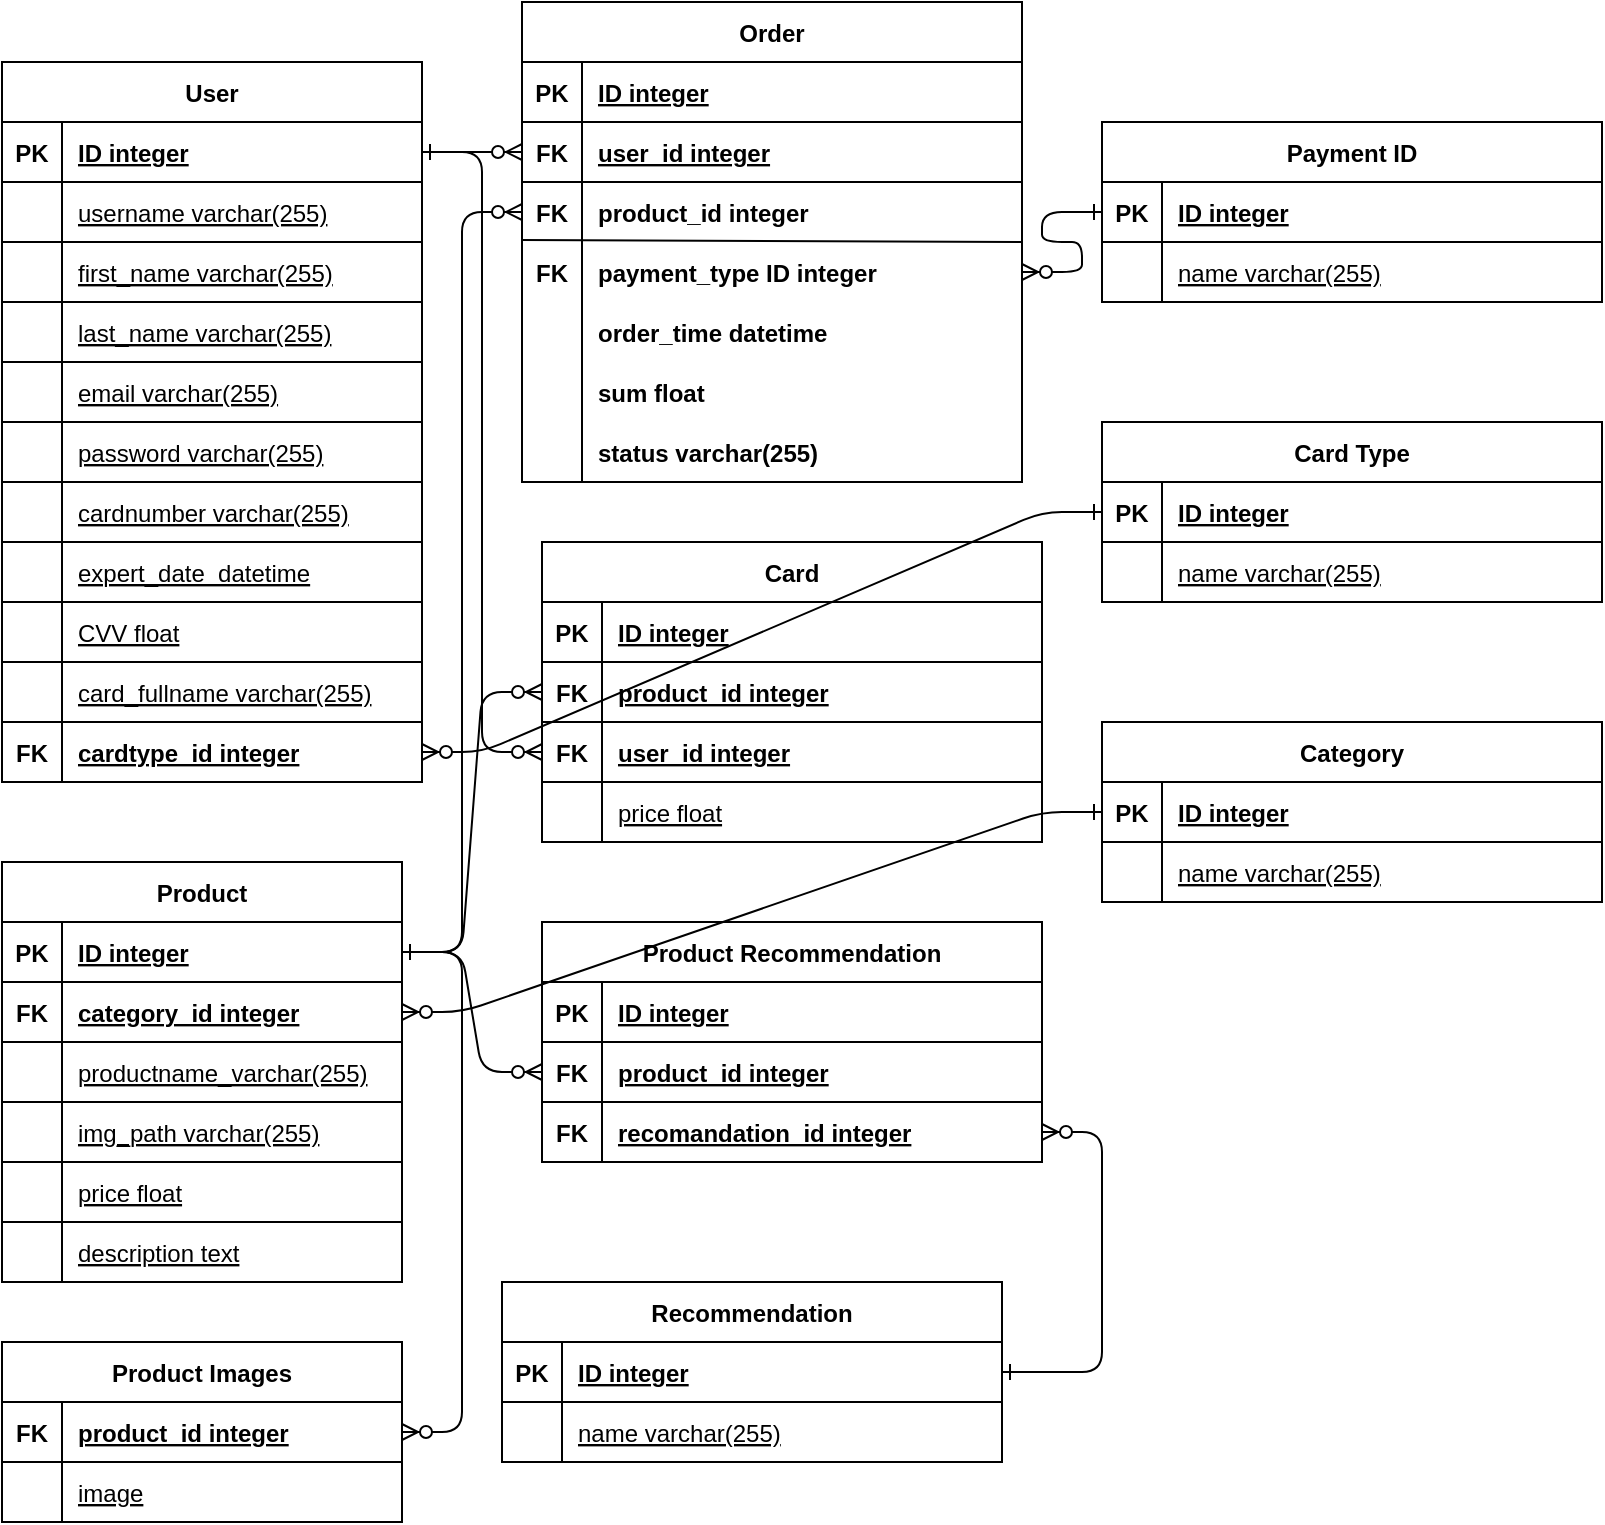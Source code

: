 <mxfile version="22.1.21" type="github">
  <diagram id="R2lEEEUBdFMjLlhIrx00" name="Page-1">
    <mxGraphModel dx="1389" dy="759" grid="1" gridSize="10" guides="1" tooltips="1" connect="1" arrows="1" fold="1" page="1" pageScale="1" pageWidth="850" pageHeight="1100" math="0" shadow="0" extFonts="Permanent Marker^https://fonts.googleapis.com/css?family=Permanent+Marker">
      <root>
        <mxCell id="0" />
        <mxCell id="1" parent="0" />
        <mxCell id="ZsHDd61-nI7Y0CANi1G_-2" value="Order" style="shape=table;startSize=30;container=1;collapsible=1;childLayout=tableLayout;fixedRows=1;rowLines=0;fontStyle=1;align=center;resizeLast=1;" vertex="1" parent="1">
          <mxGeometry x="300" y="50" width="250" height="240" as="geometry" />
        </mxCell>
        <mxCell id="ZsHDd61-nI7Y0CANi1G_-3" value="" style="shape=partialRectangle;collapsible=0;dropTarget=0;pointerEvents=0;fillColor=none;points=[[0,0.5],[1,0.5]];portConstraint=eastwest;top=0;left=0;right=0;bottom=1;" vertex="1" parent="ZsHDd61-nI7Y0CANi1G_-2">
          <mxGeometry y="30" width="250" height="30" as="geometry" />
        </mxCell>
        <mxCell id="ZsHDd61-nI7Y0CANi1G_-4" value="PK" style="shape=partialRectangle;overflow=hidden;connectable=0;fillColor=none;top=0;left=0;bottom=0;right=0;fontStyle=1;" vertex="1" parent="ZsHDd61-nI7Y0CANi1G_-3">
          <mxGeometry width="30" height="30" as="geometry">
            <mxRectangle width="30" height="30" as="alternateBounds" />
          </mxGeometry>
        </mxCell>
        <mxCell id="ZsHDd61-nI7Y0CANi1G_-5" value="ID integer" style="shape=partialRectangle;overflow=hidden;connectable=0;fillColor=none;top=0;left=0;bottom=0;right=0;align=left;spacingLeft=6;fontStyle=5;" vertex="1" parent="ZsHDd61-nI7Y0CANi1G_-3">
          <mxGeometry x="30" width="220" height="30" as="geometry">
            <mxRectangle width="220" height="30" as="alternateBounds" />
          </mxGeometry>
        </mxCell>
        <mxCell id="ZsHDd61-nI7Y0CANi1G_-6" value="" style="shape=partialRectangle;collapsible=0;dropTarget=0;pointerEvents=0;fillColor=none;points=[[0,0.5],[1,0.5]];portConstraint=eastwest;top=0;left=0;right=0;bottom=1;" vertex="1" parent="ZsHDd61-nI7Y0CANi1G_-2">
          <mxGeometry y="60" width="250" height="30" as="geometry" />
        </mxCell>
        <mxCell id="ZsHDd61-nI7Y0CANi1G_-7" value="FK" style="shape=partialRectangle;overflow=hidden;connectable=0;fillColor=none;top=0;left=0;bottom=0;right=0;fontStyle=1;" vertex="1" parent="ZsHDd61-nI7Y0CANi1G_-6">
          <mxGeometry width="30" height="30" as="geometry">
            <mxRectangle width="30" height="30" as="alternateBounds" />
          </mxGeometry>
        </mxCell>
        <mxCell id="ZsHDd61-nI7Y0CANi1G_-8" value="user_id integer" style="shape=partialRectangle;overflow=hidden;connectable=0;fillColor=none;top=0;left=0;bottom=0;right=0;align=left;spacingLeft=6;fontStyle=5;" vertex="1" parent="ZsHDd61-nI7Y0CANi1G_-6">
          <mxGeometry x="30" width="220" height="30" as="geometry">
            <mxRectangle width="220" height="30" as="alternateBounds" />
          </mxGeometry>
        </mxCell>
        <mxCell id="ZsHDd61-nI7Y0CANi1G_-9" value="" style="shape=partialRectangle;collapsible=0;dropTarget=0;pointerEvents=0;fillColor=none;points=[[0,0.5],[1,0.5]];portConstraint=eastwest;top=0;left=0;right=0;bottom=0;" vertex="1" parent="ZsHDd61-nI7Y0CANi1G_-2">
          <mxGeometry y="90" width="250" height="30" as="geometry" />
        </mxCell>
        <mxCell id="ZsHDd61-nI7Y0CANi1G_-10" value="FK" style="shape=partialRectangle;overflow=hidden;connectable=0;fillColor=none;top=0;left=0;bottom=0;right=0;fontStyle=1" vertex="1" parent="ZsHDd61-nI7Y0CANi1G_-9">
          <mxGeometry width="30" height="30" as="geometry">
            <mxRectangle width="30" height="30" as="alternateBounds" />
          </mxGeometry>
        </mxCell>
        <mxCell id="ZsHDd61-nI7Y0CANi1G_-11" value="product_id integer" style="shape=partialRectangle;overflow=hidden;connectable=0;fillColor=none;top=0;left=0;bottom=0;right=0;align=left;spacingLeft=6;fontStyle=1" vertex="1" parent="ZsHDd61-nI7Y0CANi1G_-9">
          <mxGeometry x="30" width="220" height="30" as="geometry">
            <mxRectangle width="220" height="30" as="alternateBounds" />
          </mxGeometry>
        </mxCell>
        <mxCell id="ZsHDd61-nI7Y0CANi1G_-234" value="" style="shape=partialRectangle;collapsible=0;dropTarget=0;pointerEvents=0;fillColor=none;points=[[0,0.5],[1,0.5]];portConstraint=eastwest;top=0;left=0;right=0;bottom=0;" vertex="1" parent="ZsHDd61-nI7Y0CANi1G_-2">
          <mxGeometry y="120" width="250" height="30" as="geometry" />
        </mxCell>
        <mxCell id="ZsHDd61-nI7Y0CANi1G_-235" value="FK" style="shape=partialRectangle;overflow=hidden;connectable=0;fillColor=none;top=0;left=0;bottom=0;right=0;fontStyle=1" vertex="1" parent="ZsHDd61-nI7Y0CANi1G_-234">
          <mxGeometry width="30" height="30" as="geometry">
            <mxRectangle width="30" height="30" as="alternateBounds" />
          </mxGeometry>
        </mxCell>
        <mxCell id="ZsHDd61-nI7Y0CANi1G_-236" value="payment_type ID integer" style="shape=partialRectangle;overflow=hidden;connectable=0;fillColor=none;top=0;left=0;bottom=0;right=0;align=left;spacingLeft=6;fontStyle=1" vertex="1" parent="ZsHDd61-nI7Y0CANi1G_-234">
          <mxGeometry x="30" width="220" height="30" as="geometry">
            <mxRectangle width="220" height="30" as="alternateBounds" />
          </mxGeometry>
        </mxCell>
        <mxCell id="ZsHDd61-nI7Y0CANi1G_-223" value="" style="shape=partialRectangle;collapsible=0;dropTarget=0;pointerEvents=0;fillColor=none;points=[[0,0.5],[1,0.5]];portConstraint=eastwest;top=0;left=0;right=0;bottom=0;" vertex="1" parent="ZsHDd61-nI7Y0CANi1G_-2">
          <mxGeometry y="150" width="250" height="30" as="geometry" />
        </mxCell>
        <mxCell id="ZsHDd61-nI7Y0CANi1G_-224" value="" style="shape=partialRectangle;overflow=hidden;connectable=0;fillColor=none;top=0;left=0;bottom=0;right=0;fontStyle=1" vertex="1" parent="ZsHDd61-nI7Y0CANi1G_-223">
          <mxGeometry width="30" height="30" as="geometry">
            <mxRectangle width="30" height="30" as="alternateBounds" />
          </mxGeometry>
        </mxCell>
        <mxCell id="ZsHDd61-nI7Y0CANi1G_-225" value="order_time datetime" style="shape=partialRectangle;overflow=hidden;connectable=0;fillColor=none;top=0;left=0;bottom=0;right=0;align=left;spacingLeft=6;fontStyle=1" vertex="1" parent="ZsHDd61-nI7Y0CANi1G_-223">
          <mxGeometry x="30" width="220" height="30" as="geometry">
            <mxRectangle width="220" height="30" as="alternateBounds" />
          </mxGeometry>
        </mxCell>
        <mxCell id="ZsHDd61-nI7Y0CANi1G_-231" value="" style="shape=partialRectangle;collapsible=0;dropTarget=0;pointerEvents=0;fillColor=none;points=[[0,0.5],[1,0.5]];portConstraint=eastwest;top=0;left=0;right=0;bottom=0;" vertex="1" parent="ZsHDd61-nI7Y0CANi1G_-2">
          <mxGeometry y="180" width="250" height="30" as="geometry" />
        </mxCell>
        <mxCell id="ZsHDd61-nI7Y0CANi1G_-232" value="" style="shape=partialRectangle;overflow=hidden;connectable=0;fillColor=none;top=0;left=0;bottom=0;right=0;fontStyle=1" vertex="1" parent="ZsHDd61-nI7Y0CANi1G_-231">
          <mxGeometry width="30" height="30" as="geometry">
            <mxRectangle width="30" height="30" as="alternateBounds" />
          </mxGeometry>
        </mxCell>
        <mxCell id="ZsHDd61-nI7Y0CANi1G_-233" value="sum float" style="shape=partialRectangle;overflow=hidden;connectable=0;fillColor=none;top=0;left=0;bottom=0;right=0;align=left;spacingLeft=6;fontStyle=1" vertex="1" parent="ZsHDd61-nI7Y0CANi1G_-231">
          <mxGeometry x="30" width="220" height="30" as="geometry">
            <mxRectangle width="220" height="30" as="alternateBounds" />
          </mxGeometry>
        </mxCell>
        <mxCell id="ZsHDd61-nI7Y0CANi1G_-239" value="" style="shape=partialRectangle;collapsible=0;dropTarget=0;pointerEvents=0;fillColor=none;points=[[0,0.5],[1,0.5]];portConstraint=eastwest;top=0;left=0;right=0;bottom=0;" vertex="1" parent="ZsHDd61-nI7Y0CANi1G_-2">
          <mxGeometry y="210" width="250" height="30" as="geometry" />
        </mxCell>
        <mxCell id="ZsHDd61-nI7Y0CANi1G_-240" value="" style="shape=partialRectangle;overflow=hidden;connectable=0;fillColor=none;top=0;left=0;bottom=0;right=0;fontStyle=1" vertex="1" parent="ZsHDd61-nI7Y0CANi1G_-239">
          <mxGeometry width="30" height="30" as="geometry">
            <mxRectangle width="30" height="30" as="alternateBounds" />
          </mxGeometry>
        </mxCell>
        <mxCell id="ZsHDd61-nI7Y0CANi1G_-241" value="status varchar(255)" style="shape=partialRectangle;overflow=hidden;connectable=0;fillColor=none;top=0;left=0;bottom=0;right=0;align=left;spacingLeft=6;fontStyle=1" vertex="1" parent="ZsHDd61-nI7Y0CANi1G_-239">
          <mxGeometry x="30" width="220" height="30" as="geometry">
            <mxRectangle width="220" height="30" as="alternateBounds" />
          </mxGeometry>
        </mxCell>
        <mxCell id="ZsHDd61-nI7Y0CANi1G_-15" value="" style="endArrow=none;html=1;rounded=0;entryX=1;entryY=0;entryDx=0;entryDy=0;entryPerimeter=0;exitX=0;exitY=-0.034;exitDx=0;exitDy=0;exitPerimeter=0;" edge="1" parent="ZsHDd61-nI7Y0CANi1G_-2">
          <mxGeometry width="50" height="50" relative="1" as="geometry">
            <mxPoint y="118.98" as="sourcePoint" />
            <mxPoint x="250" y="120" as="targetPoint" />
          </mxGeometry>
        </mxCell>
        <mxCell id="ZsHDd61-nI7Y0CANi1G_-23" value="Product" style="shape=table;startSize=30;container=1;collapsible=1;childLayout=tableLayout;fixedRows=1;rowLines=0;fontStyle=1;align=center;resizeLast=1;" vertex="1" parent="1">
          <mxGeometry x="40" y="480" width="200" height="210" as="geometry">
            <mxRectangle x="170" y="384" width="80" height="30" as="alternateBounds" />
          </mxGeometry>
        </mxCell>
        <mxCell id="ZsHDd61-nI7Y0CANi1G_-24" value="" style="shape=partialRectangle;collapsible=0;dropTarget=0;pointerEvents=0;fillColor=none;points=[[0,0.5],[1,0.5]];portConstraint=eastwest;top=0;left=0;right=0;bottom=1;" vertex="1" parent="ZsHDd61-nI7Y0CANi1G_-23">
          <mxGeometry y="30" width="200" height="30" as="geometry" />
        </mxCell>
        <mxCell id="ZsHDd61-nI7Y0CANi1G_-25" value="PK" style="shape=partialRectangle;overflow=hidden;connectable=0;fillColor=none;top=0;left=0;bottom=0;right=0;fontStyle=1;" vertex="1" parent="ZsHDd61-nI7Y0CANi1G_-24">
          <mxGeometry width="30" height="30" as="geometry">
            <mxRectangle width="30" height="30" as="alternateBounds" />
          </mxGeometry>
        </mxCell>
        <mxCell id="ZsHDd61-nI7Y0CANi1G_-26" value="ID integer" style="shape=partialRectangle;overflow=hidden;connectable=0;fillColor=none;top=0;left=0;bottom=0;right=0;align=left;spacingLeft=6;fontStyle=5;" vertex="1" parent="ZsHDd61-nI7Y0CANi1G_-24">
          <mxGeometry x="30" width="170" height="30" as="geometry">
            <mxRectangle width="170" height="30" as="alternateBounds" />
          </mxGeometry>
        </mxCell>
        <mxCell id="ZsHDd61-nI7Y0CANi1G_-93" value="" style="shape=partialRectangle;collapsible=0;dropTarget=0;pointerEvents=0;fillColor=none;points=[[0,0.5],[1,0.5]];portConstraint=eastwest;top=0;left=0;right=0;bottom=1;" vertex="1" parent="ZsHDd61-nI7Y0CANi1G_-23">
          <mxGeometry y="60" width="200" height="30" as="geometry" />
        </mxCell>
        <mxCell id="ZsHDd61-nI7Y0CANi1G_-94" value="FK" style="shape=partialRectangle;overflow=hidden;connectable=0;fillColor=none;top=0;left=0;bottom=0;right=0;fontStyle=1;" vertex="1" parent="ZsHDd61-nI7Y0CANi1G_-93">
          <mxGeometry width="30" height="30" as="geometry">
            <mxRectangle width="30" height="30" as="alternateBounds" />
          </mxGeometry>
        </mxCell>
        <mxCell id="ZsHDd61-nI7Y0CANi1G_-95" value="category_id integer" style="shape=partialRectangle;overflow=hidden;connectable=0;fillColor=none;top=0;left=0;bottom=0;right=0;align=left;spacingLeft=6;fontStyle=5;" vertex="1" parent="ZsHDd61-nI7Y0CANi1G_-93">
          <mxGeometry x="30" width="170" height="30" as="geometry">
            <mxRectangle width="170" height="30" as="alternateBounds" />
          </mxGeometry>
        </mxCell>
        <mxCell id="ZsHDd61-nI7Y0CANi1G_-27" value="" style="shape=partialRectangle;collapsible=0;dropTarget=0;pointerEvents=0;fillColor=none;points=[[0,0.5],[1,0.5]];portConstraint=eastwest;top=0;left=0;right=0;bottom=1;" vertex="1" parent="ZsHDd61-nI7Y0CANi1G_-23">
          <mxGeometry y="90" width="200" height="30" as="geometry" />
        </mxCell>
        <mxCell id="ZsHDd61-nI7Y0CANi1G_-28" value="" style="shape=partialRectangle;overflow=hidden;connectable=0;fillColor=none;top=0;left=0;bottom=0;right=0;fontStyle=1;" vertex="1" parent="ZsHDd61-nI7Y0CANi1G_-27">
          <mxGeometry width="30" height="30" as="geometry">
            <mxRectangle width="30" height="30" as="alternateBounds" />
          </mxGeometry>
        </mxCell>
        <mxCell id="ZsHDd61-nI7Y0CANi1G_-29" value="productname_varchar(255)" style="shape=partialRectangle;overflow=hidden;connectable=0;fillColor=none;top=0;left=0;bottom=0;right=0;align=left;spacingLeft=6;fontStyle=4;" vertex="1" parent="ZsHDd61-nI7Y0CANi1G_-27">
          <mxGeometry x="30" width="170" height="30" as="geometry">
            <mxRectangle width="170" height="30" as="alternateBounds" />
          </mxGeometry>
        </mxCell>
        <mxCell id="ZsHDd61-nI7Y0CANi1G_-30" value="" style="shape=partialRectangle;collapsible=0;dropTarget=0;pointerEvents=0;fillColor=none;points=[[0,0.5],[1,0.5]];portConstraint=eastwest;top=0;left=0;right=0;bottom=1;" vertex="1" parent="ZsHDd61-nI7Y0CANi1G_-23">
          <mxGeometry y="120" width="200" height="30" as="geometry" />
        </mxCell>
        <mxCell id="ZsHDd61-nI7Y0CANi1G_-31" value="" style="shape=partialRectangle;overflow=hidden;connectable=0;fillColor=none;top=0;left=0;bottom=0;right=0;fontStyle=1;" vertex="1" parent="ZsHDd61-nI7Y0CANi1G_-30">
          <mxGeometry width="30" height="30" as="geometry">
            <mxRectangle width="30" height="30" as="alternateBounds" />
          </mxGeometry>
        </mxCell>
        <mxCell id="ZsHDd61-nI7Y0CANi1G_-32" value="img_path varchar(255)" style="shape=partialRectangle;overflow=hidden;connectable=0;fillColor=none;top=0;left=0;bottom=0;right=0;align=left;spacingLeft=6;fontStyle=4;" vertex="1" parent="ZsHDd61-nI7Y0CANi1G_-30">
          <mxGeometry x="30" width="170" height="30" as="geometry">
            <mxRectangle width="170" height="30" as="alternateBounds" />
          </mxGeometry>
        </mxCell>
        <mxCell id="ZsHDd61-nI7Y0CANi1G_-33" value="" style="shape=partialRectangle;collapsible=0;dropTarget=0;pointerEvents=0;fillColor=none;points=[[0,0.5],[1,0.5]];portConstraint=eastwest;top=0;left=0;right=0;bottom=1;" vertex="1" parent="ZsHDd61-nI7Y0CANi1G_-23">
          <mxGeometry y="150" width="200" height="30" as="geometry" />
        </mxCell>
        <mxCell id="ZsHDd61-nI7Y0CANi1G_-34" value="" style="shape=partialRectangle;overflow=hidden;connectable=0;fillColor=none;top=0;left=0;bottom=0;right=0;fontStyle=1;" vertex="1" parent="ZsHDd61-nI7Y0CANi1G_-33">
          <mxGeometry width="30" height="30" as="geometry">
            <mxRectangle width="30" height="30" as="alternateBounds" />
          </mxGeometry>
        </mxCell>
        <mxCell id="ZsHDd61-nI7Y0CANi1G_-35" value="price float" style="shape=partialRectangle;overflow=hidden;connectable=0;fillColor=none;top=0;left=0;bottom=0;right=0;align=left;spacingLeft=6;fontStyle=4;" vertex="1" parent="ZsHDd61-nI7Y0CANi1G_-33">
          <mxGeometry x="30" width="170" height="30" as="geometry">
            <mxRectangle width="170" height="30" as="alternateBounds" />
          </mxGeometry>
        </mxCell>
        <mxCell id="ZsHDd61-nI7Y0CANi1G_-36" value="" style="shape=partialRectangle;collapsible=0;dropTarget=0;pointerEvents=0;fillColor=none;points=[[0,0.5],[1,0.5]];portConstraint=eastwest;top=0;left=0;right=0;bottom=1;" vertex="1" parent="ZsHDd61-nI7Y0CANi1G_-23">
          <mxGeometry y="180" width="200" height="30" as="geometry" />
        </mxCell>
        <mxCell id="ZsHDd61-nI7Y0CANi1G_-37" value="" style="shape=partialRectangle;overflow=hidden;connectable=0;fillColor=none;top=0;left=0;bottom=0;right=0;fontStyle=1;" vertex="1" parent="ZsHDd61-nI7Y0CANi1G_-36">
          <mxGeometry width="30" height="30" as="geometry">
            <mxRectangle width="30" height="30" as="alternateBounds" />
          </mxGeometry>
        </mxCell>
        <mxCell id="ZsHDd61-nI7Y0CANi1G_-38" value="description text" style="shape=partialRectangle;overflow=hidden;connectable=0;fillColor=none;top=0;left=0;bottom=0;right=0;align=left;spacingLeft=6;fontStyle=4;" vertex="1" parent="ZsHDd61-nI7Y0CANi1G_-36">
          <mxGeometry x="30" width="170" height="30" as="geometry">
            <mxRectangle width="170" height="30" as="alternateBounds" />
          </mxGeometry>
        </mxCell>
        <mxCell id="ZsHDd61-nI7Y0CANi1G_-39" value="User" style="shape=table;startSize=30;container=1;collapsible=1;childLayout=tableLayout;fixedRows=1;rowLines=0;fontStyle=1;align=center;resizeLast=1;" vertex="1" parent="1">
          <mxGeometry x="40" y="80" width="210" height="360" as="geometry">
            <mxRectangle x="80" y="130" width="110" height="30" as="alternateBounds" />
          </mxGeometry>
        </mxCell>
        <mxCell id="ZsHDd61-nI7Y0CANi1G_-40" value="" style="shape=partialRectangle;collapsible=0;dropTarget=0;pointerEvents=0;fillColor=none;points=[[0,0.5],[1,0.5]];portConstraint=eastwest;top=0;left=0;right=0;bottom=1;" vertex="1" parent="ZsHDd61-nI7Y0CANi1G_-39">
          <mxGeometry y="30" width="210" height="30" as="geometry" />
        </mxCell>
        <mxCell id="ZsHDd61-nI7Y0CANi1G_-41" value="PK" style="shape=partialRectangle;overflow=hidden;connectable=0;fillColor=none;top=0;left=0;bottom=0;right=0;fontStyle=1;" vertex="1" parent="ZsHDd61-nI7Y0CANi1G_-40">
          <mxGeometry width="30" height="30" as="geometry">
            <mxRectangle width="30" height="30" as="alternateBounds" />
          </mxGeometry>
        </mxCell>
        <mxCell id="ZsHDd61-nI7Y0CANi1G_-42" value="ID integer" style="shape=partialRectangle;overflow=hidden;connectable=0;fillColor=none;top=0;left=0;bottom=0;right=0;align=left;spacingLeft=6;fontStyle=5;" vertex="1" parent="ZsHDd61-nI7Y0CANi1G_-40">
          <mxGeometry x="30" width="180" height="30" as="geometry">
            <mxRectangle width="180" height="30" as="alternateBounds" />
          </mxGeometry>
        </mxCell>
        <mxCell id="ZsHDd61-nI7Y0CANi1G_-43" value="" style="shape=partialRectangle;collapsible=0;dropTarget=0;pointerEvents=0;fillColor=none;points=[[0,0.5],[1,0.5]];portConstraint=eastwest;top=0;left=0;right=0;bottom=1;" vertex="1" parent="ZsHDd61-nI7Y0CANi1G_-39">
          <mxGeometry y="60" width="210" height="30" as="geometry" />
        </mxCell>
        <mxCell id="ZsHDd61-nI7Y0CANi1G_-44" value="" style="shape=partialRectangle;overflow=hidden;connectable=0;fillColor=none;top=0;left=0;bottom=0;right=0;fontStyle=1;" vertex="1" parent="ZsHDd61-nI7Y0CANi1G_-43">
          <mxGeometry width="30" height="30" as="geometry">
            <mxRectangle width="30" height="30" as="alternateBounds" />
          </mxGeometry>
        </mxCell>
        <mxCell id="ZsHDd61-nI7Y0CANi1G_-45" value="username varchar(255)" style="shape=partialRectangle;overflow=hidden;connectable=0;fillColor=none;top=0;left=0;bottom=0;right=0;align=left;spacingLeft=6;fontStyle=4;" vertex="1" parent="ZsHDd61-nI7Y0CANi1G_-43">
          <mxGeometry x="30" width="180" height="30" as="geometry">
            <mxRectangle width="180" height="30" as="alternateBounds" />
          </mxGeometry>
        </mxCell>
        <mxCell id="ZsHDd61-nI7Y0CANi1G_-46" value="" style="shape=partialRectangle;collapsible=0;dropTarget=0;pointerEvents=0;fillColor=none;points=[[0,0.5],[1,0.5]];portConstraint=eastwest;top=0;left=0;right=0;bottom=1;" vertex="1" parent="ZsHDd61-nI7Y0CANi1G_-39">
          <mxGeometry y="90" width="210" height="30" as="geometry" />
        </mxCell>
        <mxCell id="ZsHDd61-nI7Y0CANi1G_-47" value="" style="shape=partialRectangle;overflow=hidden;connectable=0;fillColor=none;top=0;left=0;bottom=0;right=0;fontStyle=1;" vertex="1" parent="ZsHDd61-nI7Y0CANi1G_-46">
          <mxGeometry width="30" height="30" as="geometry">
            <mxRectangle width="30" height="30" as="alternateBounds" />
          </mxGeometry>
        </mxCell>
        <mxCell id="ZsHDd61-nI7Y0CANi1G_-48" value="first_name varchar(255)" style="shape=partialRectangle;overflow=hidden;connectable=0;fillColor=none;top=0;left=0;bottom=0;right=0;align=left;spacingLeft=6;fontStyle=4;" vertex="1" parent="ZsHDd61-nI7Y0CANi1G_-46">
          <mxGeometry x="30" width="180" height="30" as="geometry">
            <mxRectangle width="180" height="30" as="alternateBounds" />
          </mxGeometry>
        </mxCell>
        <mxCell id="ZsHDd61-nI7Y0CANi1G_-49" value="" style="shape=partialRectangle;collapsible=0;dropTarget=0;pointerEvents=0;fillColor=none;points=[[0,0.5],[1,0.5]];portConstraint=eastwest;top=0;left=0;right=0;bottom=1;" vertex="1" parent="ZsHDd61-nI7Y0CANi1G_-39">
          <mxGeometry y="120" width="210" height="30" as="geometry" />
        </mxCell>
        <mxCell id="ZsHDd61-nI7Y0CANi1G_-50" value="" style="shape=partialRectangle;overflow=hidden;connectable=0;fillColor=none;top=0;left=0;bottom=0;right=0;fontStyle=1;" vertex="1" parent="ZsHDd61-nI7Y0CANi1G_-49">
          <mxGeometry width="30" height="30" as="geometry">
            <mxRectangle width="30" height="30" as="alternateBounds" />
          </mxGeometry>
        </mxCell>
        <mxCell id="ZsHDd61-nI7Y0CANi1G_-51" value="last_name varchar(255)" style="shape=partialRectangle;overflow=hidden;connectable=0;fillColor=none;top=0;left=0;bottom=0;right=0;align=left;spacingLeft=6;fontStyle=4;" vertex="1" parent="ZsHDd61-nI7Y0CANi1G_-49">
          <mxGeometry x="30" width="180" height="30" as="geometry">
            <mxRectangle width="180" height="30" as="alternateBounds" />
          </mxGeometry>
        </mxCell>
        <mxCell id="ZsHDd61-nI7Y0CANi1G_-55" value="" style="shape=partialRectangle;collapsible=0;dropTarget=0;pointerEvents=0;fillColor=none;points=[[0,0.5],[1,0.5]];portConstraint=eastwest;top=0;left=0;right=0;bottom=1;" vertex="1" parent="ZsHDd61-nI7Y0CANi1G_-39">
          <mxGeometry y="150" width="210" height="30" as="geometry" />
        </mxCell>
        <mxCell id="ZsHDd61-nI7Y0CANi1G_-56" value="" style="shape=partialRectangle;overflow=hidden;connectable=0;fillColor=none;top=0;left=0;bottom=0;right=0;fontStyle=1;" vertex="1" parent="ZsHDd61-nI7Y0CANi1G_-55">
          <mxGeometry width="30" height="30" as="geometry">
            <mxRectangle width="30" height="30" as="alternateBounds" />
          </mxGeometry>
        </mxCell>
        <mxCell id="ZsHDd61-nI7Y0CANi1G_-57" value="email varchar(255)" style="shape=partialRectangle;overflow=hidden;connectable=0;fillColor=none;top=0;left=0;bottom=0;right=0;align=left;spacingLeft=6;fontStyle=4;" vertex="1" parent="ZsHDd61-nI7Y0CANi1G_-55">
          <mxGeometry x="30" width="180" height="30" as="geometry">
            <mxRectangle width="180" height="30" as="alternateBounds" />
          </mxGeometry>
        </mxCell>
        <mxCell id="ZsHDd61-nI7Y0CANi1G_-87" value="" style="shape=partialRectangle;collapsible=0;dropTarget=0;pointerEvents=0;fillColor=none;points=[[0,0.5],[1,0.5]];portConstraint=eastwest;top=0;left=0;right=0;bottom=1;" vertex="1" parent="ZsHDd61-nI7Y0CANi1G_-39">
          <mxGeometry y="180" width="210" height="30" as="geometry" />
        </mxCell>
        <mxCell id="ZsHDd61-nI7Y0CANi1G_-88" value="" style="shape=partialRectangle;overflow=hidden;connectable=0;fillColor=none;top=0;left=0;bottom=0;right=0;fontStyle=1;" vertex="1" parent="ZsHDd61-nI7Y0CANi1G_-87">
          <mxGeometry width="30" height="30" as="geometry">
            <mxRectangle width="30" height="30" as="alternateBounds" />
          </mxGeometry>
        </mxCell>
        <mxCell id="ZsHDd61-nI7Y0CANi1G_-89" value="password varchar(255)" style="shape=partialRectangle;overflow=hidden;connectable=0;fillColor=none;top=0;left=0;bottom=0;right=0;align=left;spacingLeft=6;fontStyle=4;" vertex="1" parent="ZsHDd61-nI7Y0CANi1G_-87">
          <mxGeometry x="30" width="180" height="30" as="geometry">
            <mxRectangle width="180" height="30" as="alternateBounds" />
          </mxGeometry>
        </mxCell>
        <mxCell id="ZsHDd61-nI7Y0CANi1G_-90" value="" style="shape=partialRectangle;collapsible=0;dropTarget=0;pointerEvents=0;fillColor=none;points=[[0,0.5],[1,0.5]];portConstraint=eastwest;top=0;left=0;right=0;bottom=1;" vertex="1" parent="ZsHDd61-nI7Y0CANi1G_-39">
          <mxGeometry y="210" width="210" height="30" as="geometry" />
        </mxCell>
        <mxCell id="ZsHDd61-nI7Y0CANi1G_-91" value="" style="shape=partialRectangle;overflow=hidden;connectable=0;fillColor=none;top=0;left=0;bottom=0;right=0;fontStyle=1;" vertex="1" parent="ZsHDd61-nI7Y0CANi1G_-90">
          <mxGeometry width="30" height="30" as="geometry">
            <mxRectangle width="30" height="30" as="alternateBounds" />
          </mxGeometry>
        </mxCell>
        <mxCell id="ZsHDd61-nI7Y0CANi1G_-92" value="cardnumber varchar(255)" style="shape=partialRectangle;overflow=hidden;connectable=0;fillColor=none;top=0;left=0;bottom=0;right=0;align=left;spacingLeft=6;fontStyle=4;" vertex="1" parent="ZsHDd61-nI7Y0CANi1G_-90">
          <mxGeometry x="30" width="180" height="30" as="geometry">
            <mxRectangle width="180" height="30" as="alternateBounds" />
          </mxGeometry>
        </mxCell>
        <mxCell id="ZsHDd61-nI7Y0CANi1G_-143" value="" style="shape=partialRectangle;collapsible=0;dropTarget=0;pointerEvents=0;fillColor=none;points=[[0,0.5],[1,0.5]];portConstraint=eastwest;top=0;left=0;right=0;bottom=1;" vertex="1" parent="ZsHDd61-nI7Y0CANi1G_-39">
          <mxGeometry y="240" width="210" height="30" as="geometry" />
        </mxCell>
        <mxCell id="ZsHDd61-nI7Y0CANi1G_-144" value="" style="shape=partialRectangle;overflow=hidden;connectable=0;fillColor=none;top=0;left=0;bottom=0;right=0;fontStyle=1;" vertex="1" parent="ZsHDd61-nI7Y0CANi1G_-143">
          <mxGeometry width="30" height="30" as="geometry">
            <mxRectangle width="30" height="30" as="alternateBounds" />
          </mxGeometry>
        </mxCell>
        <mxCell id="ZsHDd61-nI7Y0CANi1G_-145" value="expert_date  datetime" style="shape=partialRectangle;overflow=hidden;connectable=0;fillColor=none;top=0;left=0;bottom=0;right=0;align=left;spacingLeft=6;fontStyle=4;" vertex="1" parent="ZsHDd61-nI7Y0CANi1G_-143">
          <mxGeometry x="30" width="180" height="30" as="geometry">
            <mxRectangle width="180" height="30" as="alternateBounds" />
          </mxGeometry>
        </mxCell>
        <mxCell id="ZsHDd61-nI7Y0CANi1G_-146" value="" style="shape=partialRectangle;collapsible=0;dropTarget=0;pointerEvents=0;fillColor=none;points=[[0,0.5],[1,0.5]];portConstraint=eastwest;top=0;left=0;right=0;bottom=1;" vertex="1" parent="ZsHDd61-nI7Y0CANi1G_-39">
          <mxGeometry y="270" width="210" height="30" as="geometry" />
        </mxCell>
        <mxCell id="ZsHDd61-nI7Y0CANi1G_-147" value="" style="shape=partialRectangle;overflow=hidden;connectable=0;fillColor=none;top=0;left=0;bottom=0;right=0;fontStyle=1;" vertex="1" parent="ZsHDd61-nI7Y0CANi1G_-146">
          <mxGeometry width="30" height="30" as="geometry">
            <mxRectangle width="30" height="30" as="alternateBounds" />
          </mxGeometry>
        </mxCell>
        <mxCell id="ZsHDd61-nI7Y0CANi1G_-148" value="CVV float" style="shape=partialRectangle;overflow=hidden;connectable=0;fillColor=none;top=0;left=0;bottom=0;right=0;align=left;spacingLeft=6;fontStyle=4;" vertex="1" parent="ZsHDd61-nI7Y0CANi1G_-146">
          <mxGeometry x="30" width="180" height="30" as="geometry">
            <mxRectangle width="180" height="30" as="alternateBounds" />
          </mxGeometry>
        </mxCell>
        <mxCell id="ZsHDd61-nI7Y0CANi1G_-150" value="" style="shape=partialRectangle;collapsible=0;dropTarget=0;pointerEvents=0;fillColor=none;points=[[0,0.5],[1,0.5]];portConstraint=eastwest;top=0;left=0;right=0;bottom=1;" vertex="1" parent="ZsHDd61-nI7Y0CANi1G_-39">
          <mxGeometry y="300" width="210" height="30" as="geometry" />
        </mxCell>
        <mxCell id="ZsHDd61-nI7Y0CANi1G_-151" value="" style="shape=partialRectangle;overflow=hidden;connectable=0;fillColor=none;top=0;left=0;bottom=0;right=0;fontStyle=1;" vertex="1" parent="ZsHDd61-nI7Y0CANi1G_-150">
          <mxGeometry width="30" height="30" as="geometry">
            <mxRectangle width="30" height="30" as="alternateBounds" />
          </mxGeometry>
        </mxCell>
        <mxCell id="ZsHDd61-nI7Y0CANi1G_-152" value="card_fullname varchar(255)" style="shape=partialRectangle;overflow=hidden;connectable=0;fillColor=none;top=0;left=0;bottom=0;right=0;align=left;spacingLeft=6;fontStyle=4;" vertex="1" parent="ZsHDd61-nI7Y0CANi1G_-150">
          <mxGeometry x="30" width="180" height="30" as="geometry">
            <mxRectangle width="180" height="30" as="alternateBounds" />
          </mxGeometry>
        </mxCell>
        <mxCell id="ZsHDd61-nI7Y0CANi1G_-115" value="" style="shape=partialRectangle;collapsible=0;dropTarget=0;pointerEvents=0;fillColor=none;points=[[0,0.5],[1,0.5]];portConstraint=eastwest;top=0;left=0;right=0;bottom=1;" vertex="1" parent="ZsHDd61-nI7Y0CANi1G_-39">
          <mxGeometry y="330" width="210" height="30" as="geometry" />
        </mxCell>
        <mxCell id="ZsHDd61-nI7Y0CANi1G_-116" value="FK" style="shape=partialRectangle;overflow=hidden;connectable=0;fillColor=none;top=0;left=0;bottom=0;right=0;fontStyle=1;" vertex="1" parent="ZsHDd61-nI7Y0CANi1G_-115">
          <mxGeometry width="30" height="30" as="geometry">
            <mxRectangle width="30" height="30" as="alternateBounds" />
          </mxGeometry>
        </mxCell>
        <mxCell id="ZsHDd61-nI7Y0CANi1G_-117" value="cardtype_id integer" style="shape=partialRectangle;overflow=hidden;connectable=0;fillColor=none;top=0;left=0;bottom=0;right=0;align=left;spacingLeft=6;fontStyle=5;" vertex="1" parent="ZsHDd61-nI7Y0CANi1G_-115">
          <mxGeometry x="30" width="180" height="30" as="geometry">
            <mxRectangle width="180" height="30" as="alternateBounds" />
          </mxGeometry>
        </mxCell>
        <mxCell id="ZsHDd61-nI7Y0CANi1G_-82" value="" style="edgeStyle=entityRelationEdgeStyle;endArrow=ERzeroToMany;startArrow=ERone;endFill=1;startFill=0;" edge="1" parent="1" source="ZsHDd61-nI7Y0CANi1G_-40" target="ZsHDd61-nI7Y0CANi1G_-6">
          <mxGeometry width="100" height="100" relative="1" as="geometry">
            <mxPoint x="330" y="175" as="sourcePoint" />
            <mxPoint x="460" y="205" as="targetPoint" />
            <Array as="points">
              <mxPoint x="340" y="205" />
              <mxPoint x="420" y="350" />
              <mxPoint x="450" y="200" />
              <mxPoint x="460" y="170" />
              <mxPoint x="340" y="170" />
            </Array>
          </mxGeometry>
        </mxCell>
        <mxCell id="ZsHDd61-nI7Y0CANi1G_-96" value="Product Images" style="shape=table;startSize=30;container=1;collapsible=1;childLayout=tableLayout;fixedRows=1;rowLines=0;fontStyle=1;align=center;resizeLast=1;" vertex="1" parent="1">
          <mxGeometry x="40" y="720" width="200" height="90" as="geometry">
            <mxRectangle x="170" y="384" width="80" height="30" as="alternateBounds" />
          </mxGeometry>
        </mxCell>
        <mxCell id="ZsHDd61-nI7Y0CANi1G_-97" value="" style="shape=partialRectangle;collapsible=0;dropTarget=0;pointerEvents=0;fillColor=none;points=[[0,0.5],[1,0.5]];portConstraint=eastwest;top=0;left=0;right=0;bottom=1;" vertex="1" parent="ZsHDd61-nI7Y0CANi1G_-96">
          <mxGeometry y="30" width="200" height="30" as="geometry" />
        </mxCell>
        <mxCell id="ZsHDd61-nI7Y0CANi1G_-98" value="FK" style="shape=partialRectangle;overflow=hidden;connectable=0;fillColor=none;top=0;left=0;bottom=0;right=0;fontStyle=1;" vertex="1" parent="ZsHDd61-nI7Y0CANi1G_-97">
          <mxGeometry width="30" height="30" as="geometry">
            <mxRectangle width="30" height="30" as="alternateBounds" />
          </mxGeometry>
        </mxCell>
        <mxCell id="ZsHDd61-nI7Y0CANi1G_-99" value="product_id integer" style="shape=partialRectangle;overflow=hidden;connectable=0;fillColor=none;top=0;left=0;bottom=0;right=0;align=left;spacingLeft=6;fontStyle=5;" vertex="1" parent="ZsHDd61-nI7Y0CANi1G_-97">
          <mxGeometry x="30" width="170" height="30" as="geometry">
            <mxRectangle width="170" height="30" as="alternateBounds" />
          </mxGeometry>
        </mxCell>
        <mxCell id="ZsHDd61-nI7Y0CANi1G_-100" value="" style="shape=partialRectangle;collapsible=0;dropTarget=0;pointerEvents=0;fillColor=none;points=[[0,0.5],[1,0.5]];portConstraint=eastwest;top=0;left=0;right=0;bottom=1;" vertex="1" parent="ZsHDd61-nI7Y0CANi1G_-96">
          <mxGeometry y="60" width="200" height="30" as="geometry" />
        </mxCell>
        <mxCell id="ZsHDd61-nI7Y0CANi1G_-101" value="" style="shape=partialRectangle;overflow=hidden;connectable=0;fillColor=none;top=0;left=0;bottom=0;right=0;fontStyle=1;" vertex="1" parent="ZsHDd61-nI7Y0CANi1G_-100">
          <mxGeometry width="30" height="30" as="geometry">
            <mxRectangle width="30" height="30" as="alternateBounds" />
          </mxGeometry>
        </mxCell>
        <mxCell id="ZsHDd61-nI7Y0CANi1G_-102" value="image" style="shape=partialRectangle;overflow=hidden;connectable=0;fillColor=none;top=0;left=0;bottom=0;right=0;align=left;spacingLeft=6;fontStyle=4;" vertex="1" parent="ZsHDd61-nI7Y0CANi1G_-100">
          <mxGeometry x="30" width="170" height="30" as="geometry">
            <mxRectangle width="170" height="30" as="alternateBounds" />
          </mxGeometry>
        </mxCell>
        <mxCell id="ZsHDd61-nI7Y0CANi1G_-153" value="Payment ID" style="shape=table;startSize=30;container=1;collapsible=1;childLayout=tableLayout;fixedRows=1;rowLines=0;fontStyle=1;align=center;resizeLast=1;" vertex="1" parent="1">
          <mxGeometry x="590" y="110" width="250" height="90" as="geometry" />
        </mxCell>
        <mxCell id="ZsHDd61-nI7Y0CANi1G_-154" value="" style="shape=partialRectangle;collapsible=0;dropTarget=0;pointerEvents=0;fillColor=none;points=[[0,0.5],[1,0.5]];portConstraint=eastwest;top=0;left=0;right=0;bottom=1;" vertex="1" parent="ZsHDd61-nI7Y0CANi1G_-153">
          <mxGeometry y="30" width="250" height="30" as="geometry" />
        </mxCell>
        <mxCell id="ZsHDd61-nI7Y0CANi1G_-155" value="PK" style="shape=partialRectangle;overflow=hidden;connectable=0;fillColor=none;top=0;left=0;bottom=0;right=0;fontStyle=1;" vertex="1" parent="ZsHDd61-nI7Y0CANi1G_-154">
          <mxGeometry width="30" height="30" as="geometry">
            <mxRectangle width="30" height="30" as="alternateBounds" />
          </mxGeometry>
        </mxCell>
        <mxCell id="ZsHDd61-nI7Y0CANi1G_-156" value="ID integer" style="shape=partialRectangle;overflow=hidden;connectable=0;fillColor=none;top=0;left=0;bottom=0;right=0;align=left;spacingLeft=6;fontStyle=5;" vertex="1" parent="ZsHDd61-nI7Y0CANi1G_-154">
          <mxGeometry x="30" width="220" height="30" as="geometry">
            <mxRectangle width="220" height="30" as="alternateBounds" />
          </mxGeometry>
        </mxCell>
        <mxCell id="ZsHDd61-nI7Y0CANi1G_-157" value="" style="shape=partialRectangle;collapsible=0;dropTarget=0;pointerEvents=0;fillColor=none;points=[[0,0.5],[1,0.5]];portConstraint=eastwest;top=0;left=0;right=0;bottom=1;" vertex="1" parent="ZsHDd61-nI7Y0CANi1G_-153">
          <mxGeometry y="60" width="250" height="30" as="geometry" />
        </mxCell>
        <mxCell id="ZsHDd61-nI7Y0CANi1G_-158" value="" style="shape=partialRectangle;overflow=hidden;connectable=0;fillColor=none;top=0;left=0;bottom=0;right=0;fontStyle=1;" vertex="1" parent="ZsHDd61-nI7Y0CANi1G_-157">
          <mxGeometry width="30" height="30" as="geometry">
            <mxRectangle width="30" height="30" as="alternateBounds" />
          </mxGeometry>
        </mxCell>
        <mxCell id="ZsHDd61-nI7Y0CANi1G_-159" value="name varchar(255)" style="shape=partialRectangle;overflow=hidden;connectable=0;fillColor=none;top=0;left=0;bottom=0;right=0;align=left;spacingLeft=6;fontStyle=4;" vertex="1" parent="ZsHDd61-nI7Y0CANi1G_-157">
          <mxGeometry x="30" width="220" height="30" as="geometry">
            <mxRectangle width="220" height="30" as="alternateBounds" />
          </mxGeometry>
        </mxCell>
        <mxCell id="ZsHDd61-nI7Y0CANi1G_-164" value="Card" style="shape=table;startSize=30;container=1;collapsible=1;childLayout=tableLayout;fixedRows=1;rowLines=0;fontStyle=1;align=center;resizeLast=1;" vertex="1" parent="1">
          <mxGeometry x="310" y="320" width="250" height="150" as="geometry" />
        </mxCell>
        <mxCell id="ZsHDd61-nI7Y0CANi1G_-165" value="" style="shape=partialRectangle;collapsible=0;dropTarget=0;pointerEvents=0;fillColor=none;points=[[0,0.5],[1,0.5]];portConstraint=eastwest;top=0;left=0;right=0;bottom=1;" vertex="1" parent="ZsHDd61-nI7Y0CANi1G_-164">
          <mxGeometry y="30" width="250" height="30" as="geometry" />
        </mxCell>
        <mxCell id="ZsHDd61-nI7Y0CANi1G_-166" value="PK" style="shape=partialRectangle;overflow=hidden;connectable=0;fillColor=none;top=0;left=0;bottom=0;right=0;fontStyle=1;" vertex="1" parent="ZsHDd61-nI7Y0CANi1G_-165">
          <mxGeometry width="30" height="30" as="geometry">
            <mxRectangle width="30" height="30" as="alternateBounds" />
          </mxGeometry>
        </mxCell>
        <mxCell id="ZsHDd61-nI7Y0CANi1G_-167" value="ID integer" style="shape=partialRectangle;overflow=hidden;connectable=0;fillColor=none;top=0;left=0;bottom=0;right=0;align=left;spacingLeft=6;fontStyle=5;" vertex="1" parent="ZsHDd61-nI7Y0CANi1G_-165">
          <mxGeometry x="30" width="220" height="30" as="geometry">
            <mxRectangle width="220" height="30" as="alternateBounds" />
          </mxGeometry>
        </mxCell>
        <mxCell id="ZsHDd61-nI7Y0CANi1G_-168" value="" style="shape=partialRectangle;collapsible=0;dropTarget=0;pointerEvents=0;fillColor=none;points=[[0,0.5],[1,0.5]];portConstraint=eastwest;top=0;left=0;right=0;bottom=1;" vertex="1" parent="ZsHDd61-nI7Y0CANi1G_-164">
          <mxGeometry y="60" width="250" height="30" as="geometry" />
        </mxCell>
        <mxCell id="ZsHDd61-nI7Y0CANi1G_-169" value="FK" style="shape=partialRectangle;overflow=hidden;connectable=0;fillColor=none;top=0;left=0;bottom=0;right=0;fontStyle=1;" vertex="1" parent="ZsHDd61-nI7Y0CANi1G_-168">
          <mxGeometry width="30" height="30" as="geometry">
            <mxRectangle width="30" height="30" as="alternateBounds" />
          </mxGeometry>
        </mxCell>
        <mxCell id="ZsHDd61-nI7Y0CANi1G_-170" value="product_id integer" style="shape=partialRectangle;overflow=hidden;connectable=0;fillColor=none;top=0;left=0;bottom=0;right=0;align=left;spacingLeft=6;fontStyle=5;" vertex="1" parent="ZsHDd61-nI7Y0CANi1G_-168">
          <mxGeometry x="30" width="220" height="30" as="geometry">
            <mxRectangle width="220" height="30" as="alternateBounds" />
          </mxGeometry>
        </mxCell>
        <mxCell id="ZsHDd61-nI7Y0CANi1G_-175" value="" style="shape=partialRectangle;collapsible=0;dropTarget=0;pointerEvents=0;fillColor=none;points=[[0,0.5],[1,0.5]];portConstraint=eastwest;top=0;left=0;right=0;bottom=1;" vertex="1" parent="ZsHDd61-nI7Y0CANi1G_-164">
          <mxGeometry y="90" width="250" height="30" as="geometry" />
        </mxCell>
        <mxCell id="ZsHDd61-nI7Y0CANi1G_-176" value="FK" style="shape=partialRectangle;overflow=hidden;connectable=0;fillColor=none;top=0;left=0;bottom=0;right=0;fontStyle=1;" vertex="1" parent="ZsHDd61-nI7Y0CANi1G_-175">
          <mxGeometry width="30" height="30" as="geometry">
            <mxRectangle width="30" height="30" as="alternateBounds" />
          </mxGeometry>
        </mxCell>
        <mxCell id="ZsHDd61-nI7Y0CANi1G_-177" value="user_id integer" style="shape=partialRectangle;overflow=hidden;connectable=0;fillColor=none;top=0;left=0;bottom=0;right=0;align=left;spacingLeft=6;fontStyle=5;" vertex="1" parent="ZsHDd61-nI7Y0CANi1G_-175">
          <mxGeometry x="30" width="220" height="30" as="geometry">
            <mxRectangle width="220" height="30" as="alternateBounds" />
          </mxGeometry>
        </mxCell>
        <mxCell id="ZsHDd61-nI7Y0CANi1G_-178" value="" style="shape=partialRectangle;collapsible=0;dropTarget=0;pointerEvents=0;fillColor=none;points=[[0,0.5],[1,0.5]];portConstraint=eastwest;top=0;left=0;right=0;bottom=1;" vertex="1" parent="ZsHDd61-nI7Y0CANi1G_-164">
          <mxGeometry y="120" width="250" height="30" as="geometry" />
        </mxCell>
        <mxCell id="ZsHDd61-nI7Y0CANi1G_-179" value="" style="shape=partialRectangle;overflow=hidden;connectable=0;fillColor=none;top=0;left=0;bottom=0;right=0;fontStyle=1;" vertex="1" parent="ZsHDd61-nI7Y0CANi1G_-178">
          <mxGeometry width="30" height="30" as="geometry">
            <mxRectangle width="30" height="30" as="alternateBounds" />
          </mxGeometry>
        </mxCell>
        <mxCell id="ZsHDd61-nI7Y0CANi1G_-180" value="price float" style="shape=partialRectangle;overflow=hidden;connectable=0;fillColor=none;top=0;left=0;bottom=0;right=0;align=left;spacingLeft=6;fontStyle=4;" vertex="1" parent="ZsHDd61-nI7Y0CANi1G_-178">
          <mxGeometry x="30" width="220" height="30" as="geometry">
            <mxRectangle width="220" height="30" as="alternateBounds" />
          </mxGeometry>
        </mxCell>
        <mxCell id="ZsHDd61-nI7Y0CANi1G_-181" value="Card Type" style="shape=table;startSize=30;container=1;collapsible=1;childLayout=tableLayout;fixedRows=1;rowLines=0;fontStyle=1;align=center;resizeLast=1;" vertex="1" parent="1">
          <mxGeometry x="590" y="260" width="250" height="90" as="geometry" />
        </mxCell>
        <mxCell id="ZsHDd61-nI7Y0CANi1G_-182" value="" style="shape=partialRectangle;collapsible=0;dropTarget=0;pointerEvents=0;fillColor=none;points=[[0,0.5],[1,0.5]];portConstraint=eastwest;top=0;left=0;right=0;bottom=1;" vertex="1" parent="ZsHDd61-nI7Y0CANi1G_-181">
          <mxGeometry y="30" width="250" height="30" as="geometry" />
        </mxCell>
        <mxCell id="ZsHDd61-nI7Y0CANi1G_-183" value="PK" style="shape=partialRectangle;overflow=hidden;connectable=0;fillColor=none;top=0;left=0;bottom=0;right=0;fontStyle=1;" vertex="1" parent="ZsHDd61-nI7Y0CANi1G_-182">
          <mxGeometry width="30" height="30" as="geometry">
            <mxRectangle width="30" height="30" as="alternateBounds" />
          </mxGeometry>
        </mxCell>
        <mxCell id="ZsHDd61-nI7Y0CANi1G_-184" value="ID integer" style="shape=partialRectangle;overflow=hidden;connectable=0;fillColor=none;top=0;left=0;bottom=0;right=0;align=left;spacingLeft=6;fontStyle=5;" vertex="1" parent="ZsHDd61-nI7Y0CANi1G_-182">
          <mxGeometry x="30" width="220" height="30" as="geometry">
            <mxRectangle width="220" height="30" as="alternateBounds" />
          </mxGeometry>
        </mxCell>
        <mxCell id="ZsHDd61-nI7Y0CANi1G_-185" value="" style="shape=partialRectangle;collapsible=0;dropTarget=0;pointerEvents=0;fillColor=none;points=[[0,0.5],[1,0.5]];portConstraint=eastwest;top=0;left=0;right=0;bottom=1;" vertex="1" parent="ZsHDd61-nI7Y0CANi1G_-181">
          <mxGeometry y="60" width="250" height="30" as="geometry" />
        </mxCell>
        <mxCell id="ZsHDd61-nI7Y0CANi1G_-186" value="" style="shape=partialRectangle;overflow=hidden;connectable=0;fillColor=none;top=0;left=0;bottom=0;right=0;fontStyle=1;" vertex="1" parent="ZsHDd61-nI7Y0CANi1G_-185">
          <mxGeometry width="30" height="30" as="geometry">
            <mxRectangle width="30" height="30" as="alternateBounds" />
          </mxGeometry>
        </mxCell>
        <mxCell id="ZsHDd61-nI7Y0CANi1G_-187" value="name varchar(255)" style="shape=partialRectangle;overflow=hidden;connectable=0;fillColor=none;top=0;left=0;bottom=0;right=0;align=left;spacingLeft=6;fontStyle=4;" vertex="1" parent="ZsHDd61-nI7Y0CANi1G_-185">
          <mxGeometry x="30" width="220" height="30" as="geometry">
            <mxRectangle width="220" height="30" as="alternateBounds" />
          </mxGeometry>
        </mxCell>
        <mxCell id="ZsHDd61-nI7Y0CANi1G_-194" value="Category" style="shape=table;startSize=30;container=1;collapsible=1;childLayout=tableLayout;fixedRows=1;rowLines=0;fontStyle=1;align=center;resizeLast=1;" vertex="1" parent="1">
          <mxGeometry x="590" y="410" width="250" height="90" as="geometry" />
        </mxCell>
        <mxCell id="ZsHDd61-nI7Y0CANi1G_-195" value="" style="shape=partialRectangle;collapsible=0;dropTarget=0;pointerEvents=0;fillColor=none;points=[[0,0.5],[1,0.5]];portConstraint=eastwest;top=0;left=0;right=0;bottom=1;" vertex="1" parent="ZsHDd61-nI7Y0CANi1G_-194">
          <mxGeometry y="30" width="250" height="30" as="geometry" />
        </mxCell>
        <mxCell id="ZsHDd61-nI7Y0CANi1G_-196" value="PK" style="shape=partialRectangle;overflow=hidden;connectable=0;fillColor=none;top=0;left=0;bottom=0;right=0;fontStyle=1;" vertex="1" parent="ZsHDd61-nI7Y0CANi1G_-195">
          <mxGeometry width="30" height="30" as="geometry">
            <mxRectangle width="30" height="30" as="alternateBounds" />
          </mxGeometry>
        </mxCell>
        <mxCell id="ZsHDd61-nI7Y0CANi1G_-197" value="ID integer" style="shape=partialRectangle;overflow=hidden;connectable=0;fillColor=none;top=0;left=0;bottom=0;right=0;align=left;spacingLeft=6;fontStyle=5;" vertex="1" parent="ZsHDd61-nI7Y0CANi1G_-195">
          <mxGeometry x="30" width="220" height="30" as="geometry">
            <mxRectangle width="220" height="30" as="alternateBounds" />
          </mxGeometry>
        </mxCell>
        <mxCell id="ZsHDd61-nI7Y0CANi1G_-198" value="" style="shape=partialRectangle;collapsible=0;dropTarget=0;pointerEvents=0;fillColor=none;points=[[0,0.5],[1,0.5]];portConstraint=eastwest;top=0;left=0;right=0;bottom=1;" vertex="1" parent="ZsHDd61-nI7Y0CANi1G_-194">
          <mxGeometry y="60" width="250" height="30" as="geometry" />
        </mxCell>
        <mxCell id="ZsHDd61-nI7Y0CANi1G_-199" value="" style="shape=partialRectangle;overflow=hidden;connectable=0;fillColor=none;top=0;left=0;bottom=0;right=0;fontStyle=1;" vertex="1" parent="ZsHDd61-nI7Y0CANi1G_-198">
          <mxGeometry width="30" height="30" as="geometry">
            <mxRectangle width="30" height="30" as="alternateBounds" />
          </mxGeometry>
        </mxCell>
        <mxCell id="ZsHDd61-nI7Y0CANi1G_-200" value="name varchar(255)" style="shape=partialRectangle;overflow=hidden;connectable=0;fillColor=none;top=0;left=0;bottom=0;right=0;align=left;spacingLeft=6;fontStyle=4;" vertex="1" parent="ZsHDd61-nI7Y0CANi1G_-198">
          <mxGeometry x="30" width="220" height="30" as="geometry">
            <mxRectangle width="220" height="30" as="alternateBounds" />
          </mxGeometry>
        </mxCell>
        <mxCell id="ZsHDd61-nI7Y0CANi1G_-201" value="Recommendation" style="shape=table;startSize=30;container=1;collapsible=1;childLayout=tableLayout;fixedRows=1;rowLines=0;fontStyle=1;align=center;resizeLast=1;" vertex="1" parent="1">
          <mxGeometry x="290" y="690" width="250" height="90" as="geometry" />
        </mxCell>
        <mxCell id="ZsHDd61-nI7Y0CANi1G_-202" value="" style="shape=partialRectangle;collapsible=0;dropTarget=0;pointerEvents=0;fillColor=none;points=[[0,0.5],[1,0.5]];portConstraint=eastwest;top=0;left=0;right=0;bottom=1;" vertex="1" parent="ZsHDd61-nI7Y0CANi1G_-201">
          <mxGeometry y="30" width="250" height="30" as="geometry" />
        </mxCell>
        <mxCell id="ZsHDd61-nI7Y0CANi1G_-203" value="PK" style="shape=partialRectangle;overflow=hidden;connectable=0;fillColor=none;top=0;left=0;bottom=0;right=0;fontStyle=1;" vertex="1" parent="ZsHDd61-nI7Y0CANi1G_-202">
          <mxGeometry width="30" height="30" as="geometry">
            <mxRectangle width="30" height="30" as="alternateBounds" />
          </mxGeometry>
        </mxCell>
        <mxCell id="ZsHDd61-nI7Y0CANi1G_-204" value="ID integer" style="shape=partialRectangle;overflow=hidden;connectable=0;fillColor=none;top=0;left=0;bottom=0;right=0;align=left;spacingLeft=6;fontStyle=5;" vertex="1" parent="ZsHDd61-nI7Y0CANi1G_-202">
          <mxGeometry x="30" width="220" height="30" as="geometry">
            <mxRectangle width="220" height="30" as="alternateBounds" />
          </mxGeometry>
        </mxCell>
        <mxCell id="ZsHDd61-nI7Y0CANi1G_-205" value="" style="shape=partialRectangle;collapsible=0;dropTarget=0;pointerEvents=0;fillColor=none;points=[[0,0.5],[1,0.5]];portConstraint=eastwest;top=0;left=0;right=0;bottom=1;" vertex="1" parent="ZsHDd61-nI7Y0CANi1G_-201">
          <mxGeometry y="60" width="250" height="30" as="geometry" />
        </mxCell>
        <mxCell id="ZsHDd61-nI7Y0CANi1G_-206" value="" style="shape=partialRectangle;overflow=hidden;connectable=0;fillColor=none;top=0;left=0;bottom=0;right=0;fontStyle=1;" vertex="1" parent="ZsHDd61-nI7Y0CANi1G_-205">
          <mxGeometry width="30" height="30" as="geometry">
            <mxRectangle width="30" height="30" as="alternateBounds" />
          </mxGeometry>
        </mxCell>
        <mxCell id="ZsHDd61-nI7Y0CANi1G_-207" value="name varchar(255)" style="shape=partialRectangle;overflow=hidden;connectable=0;fillColor=none;top=0;left=0;bottom=0;right=0;align=left;spacingLeft=6;fontStyle=4;" vertex="1" parent="ZsHDd61-nI7Y0CANi1G_-205">
          <mxGeometry x="30" width="220" height="30" as="geometry">
            <mxRectangle width="220" height="30" as="alternateBounds" />
          </mxGeometry>
        </mxCell>
        <mxCell id="ZsHDd61-nI7Y0CANi1G_-208" value="Product Recommendation" style="shape=table;startSize=30;container=1;collapsible=1;childLayout=tableLayout;fixedRows=1;rowLines=0;fontStyle=1;align=center;resizeLast=1;" vertex="1" parent="1">
          <mxGeometry x="310" y="510" width="250" height="120" as="geometry" />
        </mxCell>
        <mxCell id="ZsHDd61-nI7Y0CANi1G_-209" value="" style="shape=partialRectangle;collapsible=0;dropTarget=0;pointerEvents=0;fillColor=none;points=[[0,0.5],[1,0.5]];portConstraint=eastwest;top=0;left=0;right=0;bottom=1;" vertex="1" parent="ZsHDd61-nI7Y0CANi1G_-208">
          <mxGeometry y="30" width="250" height="30" as="geometry" />
        </mxCell>
        <mxCell id="ZsHDd61-nI7Y0CANi1G_-210" value="PK" style="shape=partialRectangle;overflow=hidden;connectable=0;fillColor=none;top=0;left=0;bottom=0;right=0;fontStyle=1;" vertex="1" parent="ZsHDd61-nI7Y0CANi1G_-209">
          <mxGeometry width="30" height="30" as="geometry">
            <mxRectangle width="30" height="30" as="alternateBounds" />
          </mxGeometry>
        </mxCell>
        <mxCell id="ZsHDd61-nI7Y0CANi1G_-211" value="ID integer" style="shape=partialRectangle;overflow=hidden;connectable=0;fillColor=none;top=0;left=0;bottom=0;right=0;align=left;spacingLeft=6;fontStyle=5;" vertex="1" parent="ZsHDd61-nI7Y0CANi1G_-209">
          <mxGeometry x="30" width="220" height="30" as="geometry">
            <mxRectangle width="220" height="30" as="alternateBounds" />
          </mxGeometry>
        </mxCell>
        <mxCell id="ZsHDd61-nI7Y0CANi1G_-212" value="" style="shape=partialRectangle;collapsible=0;dropTarget=0;pointerEvents=0;fillColor=none;points=[[0,0.5],[1,0.5]];portConstraint=eastwest;top=0;left=0;right=0;bottom=1;" vertex="1" parent="ZsHDd61-nI7Y0CANi1G_-208">
          <mxGeometry y="60" width="250" height="30" as="geometry" />
        </mxCell>
        <mxCell id="ZsHDd61-nI7Y0CANi1G_-213" value="FK" style="shape=partialRectangle;overflow=hidden;connectable=0;fillColor=none;top=0;left=0;bottom=0;right=0;fontStyle=1;" vertex="1" parent="ZsHDd61-nI7Y0CANi1G_-212">
          <mxGeometry width="30" height="30" as="geometry">
            <mxRectangle width="30" height="30" as="alternateBounds" />
          </mxGeometry>
        </mxCell>
        <mxCell id="ZsHDd61-nI7Y0CANi1G_-214" value="product_id integer" style="shape=partialRectangle;overflow=hidden;connectable=0;fillColor=none;top=0;left=0;bottom=0;right=0;align=left;spacingLeft=6;fontStyle=5;" vertex="1" parent="ZsHDd61-nI7Y0CANi1G_-212">
          <mxGeometry x="30" width="220" height="30" as="geometry">
            <mxRectangle width="220" height="30" as="alternateBounds" />
          </mxGeometry>
        </mxCell>
        <mxCell id="ZsHDd61-nI7Y0CANi1G_-215" value="" style="shape=partialRectangle;collapsible=0;dropTarget=0;pointerEvents=0;fillColor=none;points=[[0,0.5],[1,0.5]];portConstraint=eastwest;top=0;left=0;right=0;bottom=1;" vertex="1" parent="ZsHDd61-nI7Y0CANi1G_-208">
          <mxGeometry y="90" width="250" height="30" as="geometry" />
        </mxCell>
        <mxCell id="ZsHDd61-nI7Y0CANi1G_-216" value="FK" style="shape=partialRectangle;overflow=hidden;connectable=0;fillColor=none;top=0;left=0;bottom=0;right=0;fontStyle=1;" vertex="1" parent="ZsHDd61-nI7Y0CANi1G_-215">
          <mxGeometry width="30" height="30" as="geometry">
            <mxRectangle width="30" height="30" as="alternateBounds" />
          </mxGeometry>
        </mxCell>
        <mxCell id="ZsHDd61-nI7Y0CANi1G_-217" value="recomandation_id integer" style="shape=partialRectangle;overflow=hidden;connectable=0;fillColor=none;top=0;left=0;bottom=0;right=0;align=left;spacingLeft=6;fontStyle=5;" vertex="1" parent="ZsHDd61-nI7Y0CANi1G_-215">
          <mxGeometry x="30" width="220" height="30" as="geometry">
            <mxRectangle width="220" height="30" as="alternateBounds" />
          </mxGeometry>
        </mxCell>
        <mxCell id="ZsHDd61-nI7Y0CANi1G_-219" value="" style="edgeStyle=entityRelationEdgeStyle;endArrow=ERzeroToMany;startArrow=ERone;endFill=1;startFill=0;" edge="1" parent="1" source="ZsHDd61-nI7Y0CANi1G_-40" target="ZsHDd61-nI7Y0CANi1G_-175">
          <mxGeometry width="100" height="100" relative="1" as="geometry">
            <mxPoint x="260" y="135" as="sourcePoint" />
            <mxPoint x="330" y="165" as="targetPoint" />
            <Array as="points">
              <mxPoint x="350" y="215" />
              <mxPoint x="430" y="360" />
              <mxPoint x="460" y="210" />
              <mxPoint x="470" y="180" />
              <mxPoint x="350" y="180" />
            </Array>
          </mxGeometry>
        </mxCell>
        <mxCell id="ZsHDd61-nI7Y0CANi1G_-246" value="" style="edgeStyle=entityRelationEdgeStyle;endArrow=ERzeroToMany;startArrow=ERone;endFill=1;startFill=0;" edge="1" parent="1" source="ZsHDd61-nI7Y0CANi1G_-202" target="ZsHDd61-nI7Y0CANi1G_-215">
          <mxGeometry width="100" height="100" relative="1" as="geometry">
            <mxPoint x="260" y="135" as="sourcePoint" />
            <mxPoint x="320" y="435" as="targetPoint" />
            <Array as="points">
              <mxPoint x="360" y="225" />
              <mxPoint x="580" y="590" />
              <mxPoint x="580" y="590" />
              <mxPoint x="440" y="370" />
              <mxPoint x="470" y="220" />
              <mxPoint x="480" y="190" />
              <mxPoint x="360" y="190" />
            </Array>
          </mxGeometry>
        </mxCell>
        <mxCell id="ZsHDd61-nI7Y0CANi1G_-247" value="" style="edgeStyle=entityRelationEdgeStyle;endArrow=ERzeroToMany;startArrow=ERone;endFill=1;startFill=0;exitX=1;exitY=0.5;exitDx=0;exitDy=0;" edge="1" parent="1" source="ZsHDd61-nI7Y0CANi1G_-24" target="ZsHDd61-nI7Y0CANi1G_-212">
          <mxGeometry width="100" height="100" relative="1" as="geometry">
            <mxPoint x="560" y="575" as="sourcePoint" />
            <mxPoint x="600" y="675" as="targetPoint" />
            <Array as="points">
              <mxPoint x="370" y="235" />
              <mxPoint x="370" y="640" />
              <mxPoint x="590" y="600" />
              <mxPoint x="590" y="600" />
              <mxPoint x="450" y="380" />
              <mxPoint x="480" y="230" />
              <mxPoint x="490" y="200" />
              <mxPoint x="370" y="200" />
            </Array>
          </mxGeometry>
        </mxCell>
        <mxCell id="ZsHDd61-nI7Y0CANi1G_-248" value="" style="edgeStyle=entityRelationEdgeStyle;endArrow=ERzeroToMany;startArrow=ERone;endFill=1;startFill=0;" edge="1" parent="1" source="ZsHDd61-nI7Y0CANi1G_-195" target="ZsHDd61-nI7Y0CANi1G_-93">
          <mxGeometry width="100" height="100" relative="1" as="geometry">
            <mxPoint x="570" y="585" as="sourcePoint" />
            <mxPoint x="610" y="685" as="targetPoint" />
            <Array as="points">
              <mxPoint x="380" y="245" />
              <mxPoint x="600" y="610" />
              <mxPoint x="600" y="610" />
              <mxPoint x="460" y="390" />
              <mxPoint x="490" y="240" />
              <mxPoint x="500" y="210" />
              <mxPoint x="380" y="210" />
            </Array>
          </mxGeometry>
        </mxCell>
        <mxCell id="ZsHDd61-nI7Y0CANi1G_-249" value="" style="edgeStyle=entityRelationEdgeStyle;endArrow=ERzeroToMany;startArrow=ERone;endFill=1;startFill=0;" edge="1" parent="1" source="ZsHDd61-nI7Y0CANi1G_-182" target="ZsHDd61-nI7Y0CANi1G_-115">
          <mxGeometry width="100" height="100" relative="1" as="geometry">
            <mxPoint x="580" y="595" as="sourcePoint" />
            <mxPoint x="620" y="695" as="targetPoint" />
            <Array as="points">
              <mxPoint x="390" y="255" />
              <mxPoint x="610" y="620" />
              <mxPoint x="610" y="620" />
              <mxPoint x="470" y="400" />
              <mxPoint x="500" y="250" />
              <mxPoint x="510" y="220" />
              <mxPoint x="390" y="220" />
            </Array>
          </mxGeometry>
        </mxCell>
        <mxCell id="ZsHDd61-nI7Y0CANi1G_-250" value="" style="edgeStyle=entityRelationEdgeStyle;endArrow=ERzeroToMany;startArrow=ERone;endFill=1;startFill=0;" edge="1" parent="1" source="ZsHDd61-nI7Y0CANi1G_-154" target="ZsHDd61-nI7Y0CANi1G_-234">
          <mxGeometry width="100" height="100" relative="1" as="geometry">
            <mxPoint x="590" y="605" as="sourcePoint" />
            <mxPoint x="630" y="705" as="targetPoint" />
            <Array as="points">
              <mxPoint x="400" y="265" />
              <mxPoint x="620" y="630" />
              <mxPoint x="620" y="630" />
              <mxPoint x="480" y="410" />
              <mxPoint x="510" y="260" />
              <mxPoint x="520" y="230" />
              <mxPoint x="400" y="230" />
            </Array>
          </mxGeometry>
        </mxCell>
        <mxCell id="ZsHDd61-nI7Y0CANi1G_-251" value="" style="edgeStyle=entityRelationEdgeStyle;endArrow=ERzeroToMany;startArrow=ERone;endFill=1;startFill=0;" edge="1" parent="1" source="ZsHDd61-nI7Y0CANi1G_-24" target="ZsHDd61-nI7Y0CANi1G_-168">
          <mxGeometry width="100" height="100" relative="1" as="geometry">
            <mxPoint x="600" y="615" as="sourcePoint" />
            <mxPoint x="640" y="715" as="targetPoint" />
            <Array as="points">
              <mxPoint x="410" y="275" />
              <mxPoint x="630" y="640" />
              <mxPoint x="630" y="640" />
              <mxPoint x="490" y="420" />
              <mxPoint x="520" y="270" />
              <mxPoint x="530" y="240" />
              <mxPoint x="410" y="240" />
            </Array>
          </mxGeometry>
        </mxCell>
        <mxCell id="ZsHDd61-nI7Y0CANi1G_-252" value="" style="edgeStyle=entityRelationEdgeStyle;endArrow=ERzeroToMany;startArrow=ERone;endFill=1;startFill=0;" edge="1" parent="1" source="ZsHDd61-nI7Y0CANi1G_-24" target="ZsHDd61-nI7Y0CANi1G_-9">
          <mxGeometry width="100" height="100" relative="1" as="geometry">
            <mxPoint x="610" y="625" as="sourcePoint" />
            <mxPoint x="650" y="725" as="targetPoint" />
            <Array as="points">
              <mxPoint x="420" y="285" />
              <mxPoint x="640" y="650" />
              <mxPoint x="640" y="650" />
              <mxPoint x="500" y="430" />
              <mxPoint x="530" y="280" />
              <mxPoint x="540" y="250" />
              <mxPoint x="420" y="250" />
            </Array>
          </mxGeometry>
        </mxCell>
        <mxCell id="ZsHDd61-nI7Y0CANi1G_-253" value="" style="edgeStyle=entityRelationEdgeStyle;endArrow=ERzeroToMany;startArrow=ERone;endFill=1;startFill=0;" edge="1" parent="1" source="ZsHDd61-nI7Y0CANi1G_-24" target="ZsHDd61-nI7Y0CANi1G_-97">
          <mxGeometry width="100" height="100" relative="1" as="geometry">
            <mxPoint x="620" y="635" as="sourcePoint" />
            <mxPoint x="660" y="735" as="targetPoint" />
            <Array as="points">
              <mxPoint x="430" y="295" />
              <mxPoint x="650" y="660" />
              <mxPoint x="650" y="660" />
              <mxPoint x="510" y="440" />
              <mxPoint x="540" y="290" />
              <mxPoint x="550" y="260" />
              <mxPoint x="430" y="260" />
            </Array>
          </mxGeometry>
        </mxCell>
      </root>
    </mxGraphModel>
  </diagram>
</mxfile>
